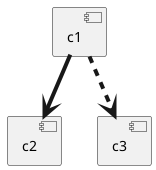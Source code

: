 {
  "sha1": "mg72i9saijkzeainewg0aynim9kb34a",
  "insertion": {
    "when": "2024-06-03T18:59:35.189Z",
    "user": "plantuml@gmail.com"
  }
}
@startuml
skinparam arrowThickness 4
component c1
component c2
component c3
c1 --> c2
c1 -[dashed]-> c3
@enduml
